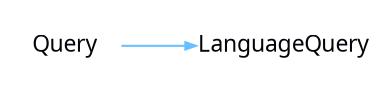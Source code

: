 digraph {
 rankdir = "LR"
 bgcolor = none;
 layout  = dot;
 edge [
   arrowsize = "0.5"
   color     = "#69BFFFFF"
 ]
 qYBaxhO[
   shape    = none
   label    = "Query"
   margin   = "0.01"
   fontname = "Segoe UI"
   fontsize = "11"
   fontcolor= "#010509FF"
 ]
 q8BaxhO[
   shape    = none
   label    = "LanguageQuery"
   margin   = "0.01"
   fontname = "Segoe UI"
   fontsize = "11"
   fontcolor= "#010509FF"
 ]
 qYBaxhO->q8BaxhO
}

